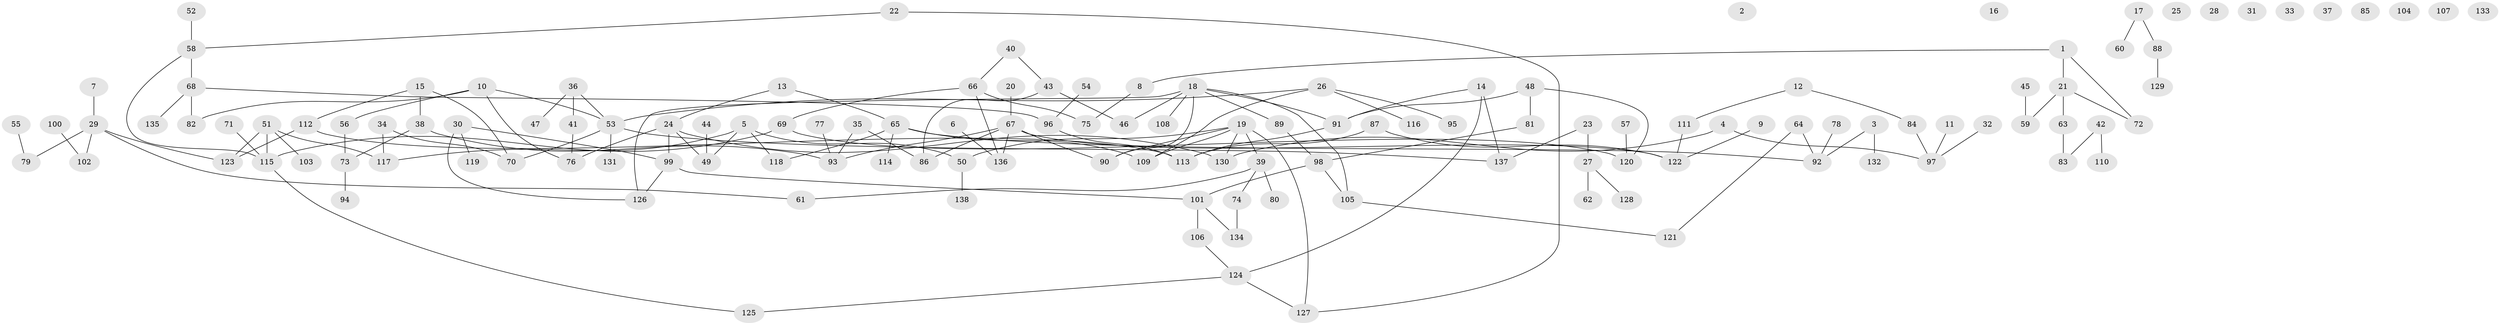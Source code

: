 // coarse degree distribution, {2: 0.313953488372093, 5: 0.03488372093023256, 3: 0.32558139534883723, 1: 0.1511627906976744, 4: 0.1511627906976744, 6: 0.023255813953488372}
// Generated by graph-tools (version 1.1) at 2025/35/03/04/25 23:35:44]
// undirected, 138 vertices, 158 edges
graph export_dot {
  node [color=gray90,style=filled];
  1;
  2;
  3;
  4;
  5;
  6;
  7;
  8;
  9;
  10;
  11;
  12;
  13;
  14;
  15;
  16;
  17;
  18;
  19;
  20;
  21;
  22;
  23;
  24;
  25;
  26;
  27;
  28;
  29;
  30;
  31;
  32;
  33;
  34;
  35;
  36;
  37;
  38;
  39;
  40;
  41;
  42;
  43;
  44;
  45;
  46;
  47;
  48;
  49;
  50;
  51;
  52;
  53;
  54;
  55;
  56;
  57;
  58;
  59;
  60;
  61;
  62;
  63;
  64;
  65;
  66;
  67;
  68;
  69;
  70;
  71;
  72;
  73;
  74;
  75;
  76;
  77;
  78;
  79;
  80;
  81;
  82;
  83;
  84;
  85;
  86;
  87;
  88;
  89;
  90;
  91;
  92;
  93;
  94;
  95;
  96;
  97;
  98;
  99;
  100;
  101;
  102;
  103;
  104;
  105;
  106;
  107;
  108;
  109;
  110;
  111;
  112;
  113;
  114;
  115;
  116;
  117;
  118;
  119;
  120;
  121;
  122;
  123;
  124;
  125;
  126;
  127;
  128;
  129;
  130;
  131;
  132;
  133;
  134;
  135;
  136;
  137;
  138;
  1 -- 8;
  1 -- 21;
  1 -- 72;
  3 -- 92;
  3 -- 132;
  4 -- 97;
  4 -- 130;
  5 -- 49;
  5 -- 50;
  5 -- 117;
  5 -- 118;
  6 -- 136;
  7 -- 29;
  8 -- 75;
  9 -- 122;
  10 -- 53;
  10 -- 56;
  10 -- 76;
  10 -- 82;
  11 -- 97;
  12 -- 84;
  12 -- 111;
  13 -- 24;
  13 -- 65;
  14 -- 91;
  14 -- 124;
  14 -- 137;
  15 -- 38;
  15 -- 70;
  15 -- 112;
  17 -- 60;
  17 -- 88;
  18 -- 46;
  18 -- 89;
  18 -- 90;
  18 -- 91;
  18 -- 105;
  18 -- 108;
  18 -- 126;
  19 -- 39;
  19 -- 50;
  19 -- 90;
  19 -- 109;
  19 -- 127;
  19 -- 130;
  20 -- 67;
  21 -- 59;
  21 -- 63;
  21 -- 72;
  22 -- 58;
  22 -- 127;
  23 -- 27;
  23 -- 137;
  24 -- 49;
  24 -- 76;
  24 -- 99;
  24 -- 130;
  26 -- 53;
  26 -- 95;
  26 -- 109;
  26 -- 116;
  27 -- 62;
  27 -- 128;
  29 -- 61;
  29 -- 79;
  29 -- 102;
  29 -- 123;
  30 -- 99;
  30 -- 119;
  30 -- 126;
  32 -- 97;
  34 -- 70;
  34 -- 117;
  35 -- 86;
  35 -- 93;
  36 -- 41;
  36 -- 47;
  36 -- 53;
  38 -- 73;
  38 -- 93;
  39 -- 61;
  39 -- 74;
  39 -- 80;
  40 -- 43;
  40 -- 66;
  41 -- 76;
  42 -- 83;
  42 -- 110;
  43 -- 46;
  43 -- 86;
  44 -- 49;
  45 -- 59;
  48 -- 81;
  48 -- 91;
  48 -- 120;
  50 -- 138;
  51 -- 103;
  51 -- 115;
  51 -- 117;
  51 -- 123;
  52 -- 58;
  53 -- 70;
  53 -- 131;
  53 -- 137;
  54 -- 96;
  55 -- 79;
  56 -- 73;
  57 -- 120;
  58 -- 68;
  58 -- 115;
  63 -- 83;
  64 -- 92;
  64 -- 121;
  65 -- 92;
  65 -- 109;
  65 -- 114;
  65 -- 118;
  66 -- 69;
  66 -- 75;
  66 -- 136;
  67 -- 86;
  67 -- 90;
  67 -- 93;
  67 -- 122;
  67 -- 136;
  68 -- 82;
  68 -- 96;
  68 -- 135;
  69 -- 115;
  69 -- 120;
  71 -- 115;
  73 -- 94;
  74 -- 134;
  77 -- 93;
  78 -- 92;
  81 -- 98;
  84 -- 97;
  87 -- 113;
  87 -- 122;
  88 -- 129;
  89 -- 98;
  91 -- 113;
  96 -- 113;
  98 -- 101;
  98 -- 105;
  99 -- 101;
  99 -- 126;
  100 -- 102;
  101 -- 106;
  101 -- 134;
  105 -- 121;
  106 -- 124;
  111 -- 122;
  112 -- 113;
  112 -- 123;
  115 -- 125;
  124 -- 125;
  124 -- 127;
}
